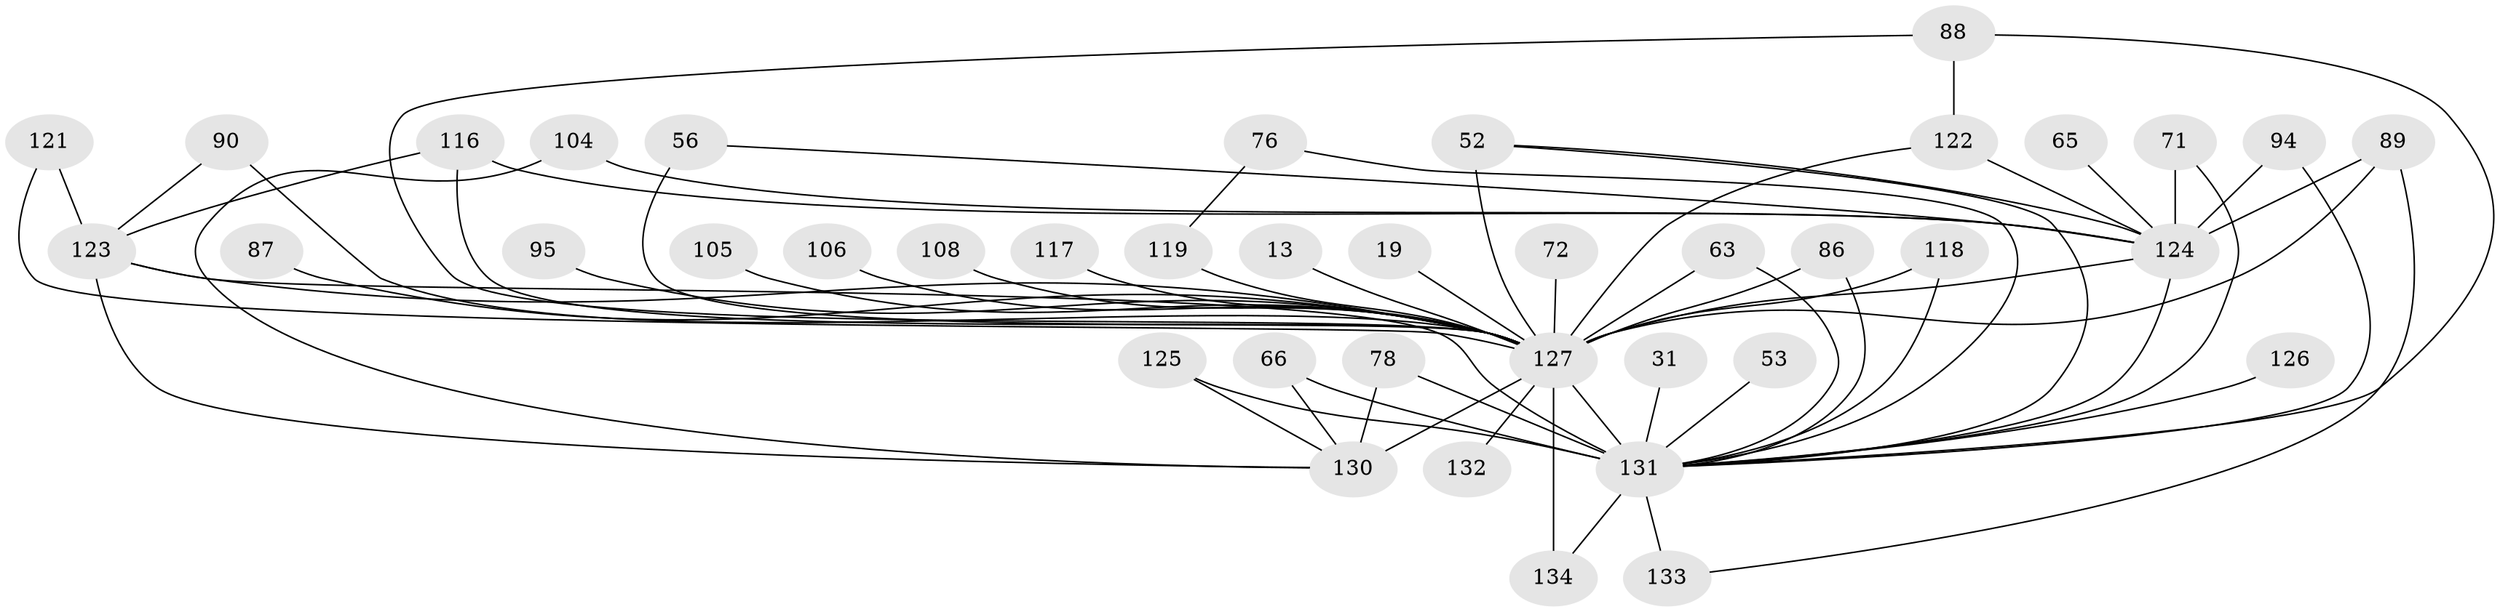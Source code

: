 // original degree distribution, {17: 0.007462686567164179, 19: 0.014925373134328358, 21: 0.007462686567164179, 24: 0.014925373134328358, 23: 0.007462686567164179, 36: 0.007462686567164179, 27: 0.007462686567164179, 26: 0.007462686567164179, 2: 0.5746268656716418, 5: 0.05223880597014925, 7: 0.007462686567164179, 12: 0.007462686567164179, 3: 0.17164179104477612, 9: 0.007462686567164179, 4: 0.08955223880597014, 10: 0.007462686567164179, 6: 0.007462686567164179}
// Generated by graph-tools (version 1.1) at 2025/47/03/04/25 21:47:30]
// undirected, 40 vertices, 65 edges
graph export_dot {
graph [start="1"]
  node [color=gray90,style=filled];
  13;
  19;
  31;
  52 [super="+47+41+36"];
  53;
  56 [super="+18"];
  63;
  65;
  66;
  71;
  72;
  76;
  78;
  86;
  87;
  88 [super="+49"];
  89 [super="+83+67+59"];
  90;
  94;
  95;
  104;
  105;
  106;
  108;
  116 [super="+111"];
  117;
  118 [super="+97"];
  119 [super="+24"];
  121;
  122 [super="+29+107"];
  123 [super="+101"];
  124 [super="+58+91+82"];
  125;
  126;
  127 [super="+99+102+10"];
  130 [super="+43+112+113+110+85"];
  131 [super="+100+51+68+129"];
  132 [super="+64"];
  133 [super="+114+22+70"];
  134 [super="+109+115"];
  13 -- 127 [weight=2];
  19 -- 127 [weight=2];
  31 -- 131 [weight=2];
  52 -- 124;
  52 -- 127 [weight=4];
  52 -- 131;
  53 -- 131 [weight=2];
  56 -- 124;
  56 -- 127 [weight=4];
  63 -- 131;
  63 -- 127;
  65 -- 124 [weight=2];
  66 -- 130;
  66 -- 131;
  71 -- 124;
  71 -- 131;
  72 -- 127;
  76 -- 119;
  76 -- 131;
  78 -- 130;
  78 -- 131;
  86 -- 131;
  86 -- 127;
  87 -- 127 [weight=2];
  88 -- 122;
  88 -- 127;
  88 -- 131;
  89 -- 124 [weight=2];
  89 -- 133;
  89 -- 127 [weight=5];
  90 -- 123;
  90 -- 127;
  94 -- 124;
  94 -- 131;
  95 -- 127 [weight=2];
  104 -- 130;
  104 -- 124;
  105 -- 127 [weight=2];
  106 -- 127 [weight=2];
  108 -- 127;
  116 -- 124 [weight=2];
  116 -- 123;
  116 -- 127 [weight=4];
  117 -- 127 [weight=2];
  118 -- 127 [weight=2];
  118 -- 131 [weight=2];
  119 -- 127 [weight=3];
  121 -- 123;
  121 -- 127;
  122 -- 124 [weight=5];
  122 -- 127 [weight=2];
  123 -- 130 [weight=4];
  123 -- 131 [weight=8];
  123 -- 127;
  124 -- 127 [weight=21];
  124 -- 131 [weight=11];
  125 -- 130;
  125 -- 131;
  126 -- 131 [weight=2];
  127 -- 130 [weight=13];
  127 -- 134 [weight=4];
  127 -- 131 [weight=29];
  127 -- 132 [weight=4];
  131 -- 133 [weight=4];
  131 -- 134;
}
